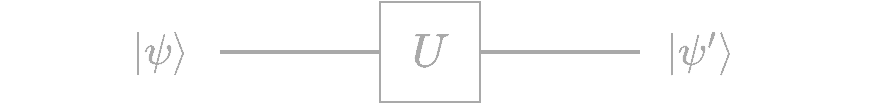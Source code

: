<mxfile version="24.7.17">
  <diagram name="Page-1" id="7HACSW4f3ROAIHYStb8n">
    <mxGraphModel dx="543" dy="400" grid="1" gridSize="10" guides="1" tooltips="1" connect="1" arrows="1" fold="1" page="1" pageScale="1" pageWidth="850" pageHeight="1100" math="1" shadow="0">
      <root>
        <mxCell id="0" />
        <mxCell id="1" parent="0" />
        <mxCell id="ofvhHJnRquz5iOquKd-e-1" value="&lt;font style=&quot;font-size: 20px;&quot;&gt;\(U\)&lt;/font&gt;" style="rounded=0;whiteSpace=wrap;html=1;strokeColor=#A9A9A9;fontColor=#A9A9A9;" parent="1" vertex="1">
          <mxGeometry x="240" y="270" width="50" height="50" as="geometry" />
        </mxCell>
        <mxCell id="ofvhHJnRquz5iOquKd-e-5" value="" style="endArrow=none;html=1;rounded=0;exitX=1;exitY=0.406;exitDx=0;exitDy=0;exitPerimeter=0;fillColor=#1ba1e2;strokeColor=#A9A9A9;strokeWidth=2;" parent="1" edge="1">
          <mxGeometry width="50" height="50" relative="1" as="geometry">
            <mxPoint x="290" y="295.06" as="sourcePoint" />
            <mxPoint x="370" y="295" as="targetPoint" />
          </mxGeometry>
        </mxCell>
        <mxCell id="ofvhHJnRquz5iOquKd-e-7" value="" style="endArrow=none;html=1;rounded=0;exitX=0;exitY=0.5;exitDx=0;exitDy=0;fillColor=#60a917;strokeColor=#A9A9A9;strokeWidth=2;" parent="1" source="ofvhHJnRquz5iOquKd-e-1" edge="1">
          <mxGeometry width="50" height="50" relative="1" as="geometry">
            <mxPoint x="220" y="320" as="sourcePoint" />
            <mxPoint x="160" y="295" as="targetPoint" />
          </mxGeometry>
        </mxCell>
        <mxCell id="ofvhHJnRquz5iOquKd-e-8" value="\(\vert\psi\rangle\)" style="text;html=1;align=center;verticalAlign=middle;resizable=0;points=[];autosize=1;strokeColor=none;fillColor=none;fontColor=#A9A9A9;fontSize=18;" parent="1" vertex="1">
          <mxGeometry x="50" y="275" width="160" height="40" as="geometry" />
        </mxCell>
        <mxCell id="JB1VXEbkWfxb0IaCivZC-2" value="\(\vert\psi&#39;\rangle\)" style="text;html=1;align=center;verticalAlign=middle;resizable=0;points=[];autosize=1;strokeColor=none;fillColor=none;fontColor=#A9A9A9;fontSize=18;" vertex="1" parent="1">
          <mxGeometry x="315" y="275" width="170" height="40" as="geometry" />
        </mxCell>
      </root>
    </mxGraphModel>
  </diagram>
</mxfile>
